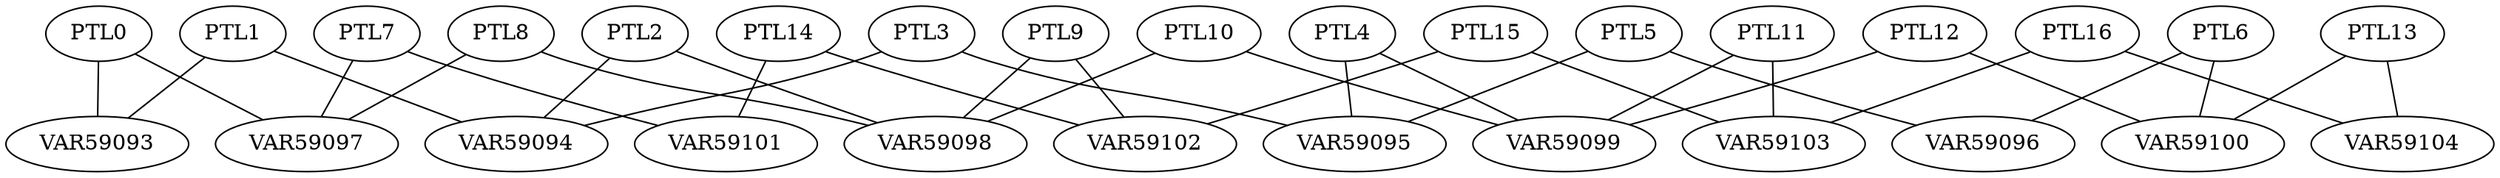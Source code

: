graph model {
PTL0 -- VAR59093;

PTL0 -- VAR59097;

PTL1 -- VAR59093;

PTL1 -- VAR59094;

PTL2 -- VAR59094;

PTL2 -- VAR59098;

PTL3 -- VAR59094;

PTL3 -- VAR59095;

PTL4 -- VAR59095;

PTL4 -- VAR59099;

PTL5 -- VAR59095;

PTL5 -- VAR59096;

PTL6 -- VAR59096;

PTL6 -- VAR59100;

PTL7 -- VAR59097;

PTL7 -- VAR59101;

PTL8 -- VAR59097;

PTL8 -- VAR59098;

PTL9 -- VAR59098;

PTL9 -- VAR59102;

PTL10 -- VAR59098;

PTL10 -- VAR59099;

PTL11 -- VAR59099;

PTL11 -- VAR59103;

PTL12 -- VAR59099;

PTL12 -- VAR59100;

PTL13 -- VAR59100;

PTL13 -- VAR59104;

PTL14 -- VAR59101;

PTL14 -- VAR59102;

PTL15 -- VAR59102;

PTL15 -- VAR59103;

PTL16 -- VAR59103;

PTL16 -- VAR59104;

}
